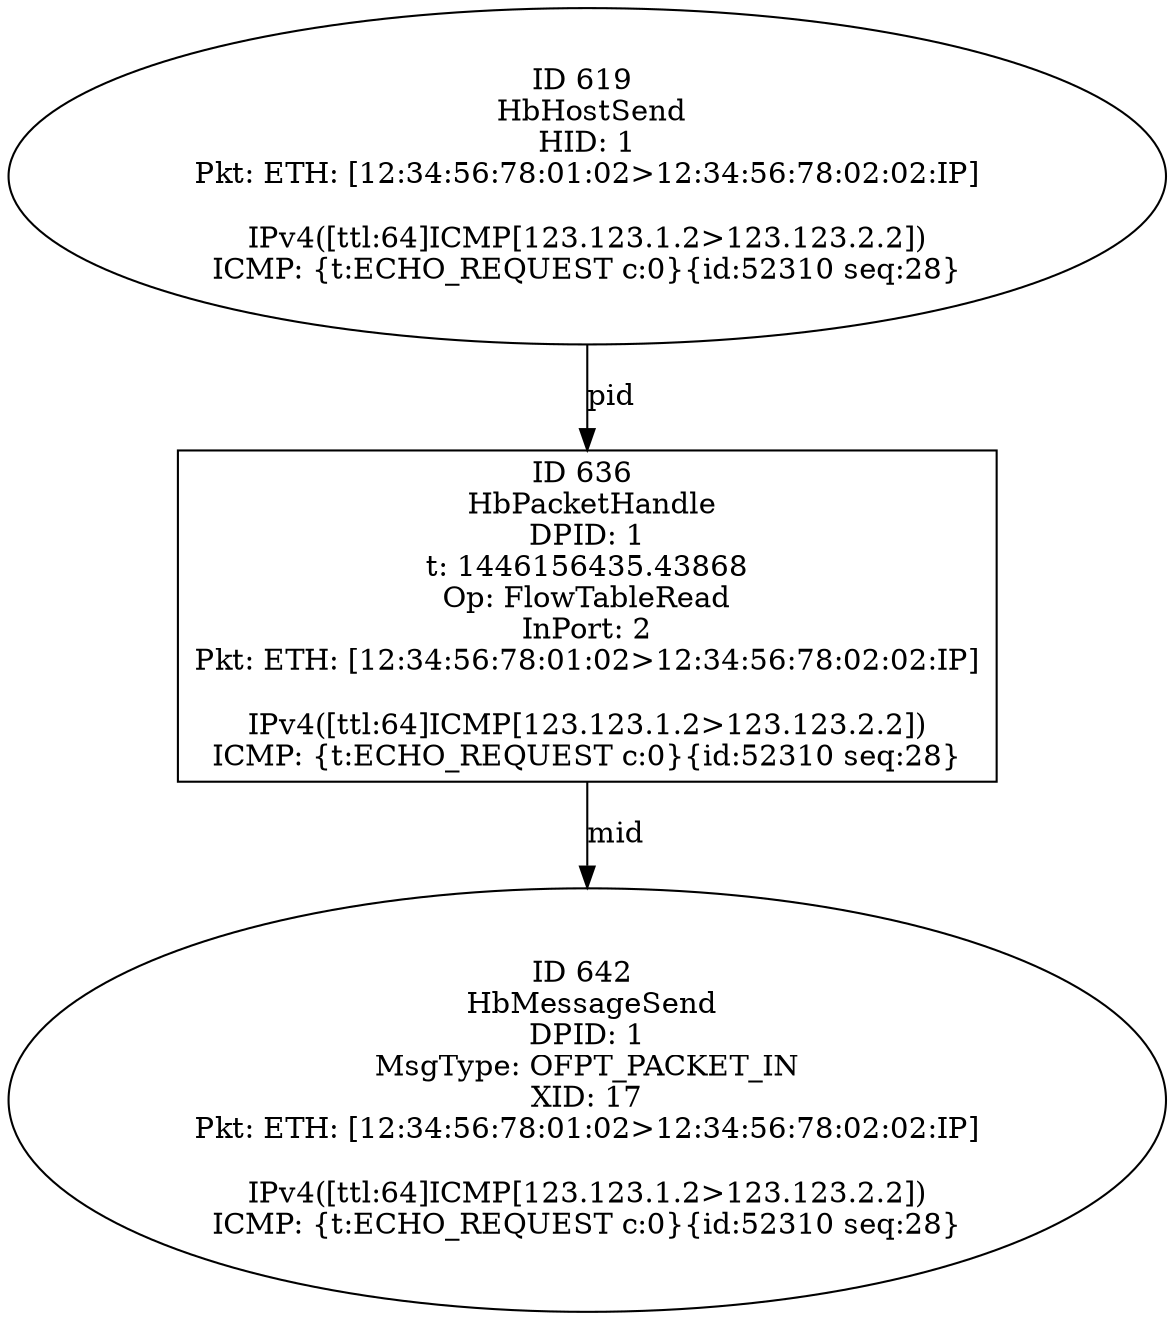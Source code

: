 strict digraph G {
642 [shape=oval, event=<hb_events.HbMessageSend object at 0x10ee1d410>, label="ID 642 
 HbMessageSend
DPID: 1
MsgType: OFPT_PACKET_IN
XID: 17
Pkt: ETH: [12:34:56:78:01:02>12:34:56:78:02:02:IP]

IPv4([ttl:64]ICMP[123.123.1.2>123.123.2.2])
ICMP: {t:ECHO_REQUEST c:0}{id:52310 seq:28}"];
619 [shape=oval, event=<hb_events.HbHostSend object at 0x10ee18950>, label="ID 619 
 HbHostSend
HID: 1
Pkt: ETH: [12:34:56:78:01:02>12:34:56:78:02:02:IP]

IPv4([ttl:64]ICMP[123.123.1.2>123.123.2.2])
ICMP: {t:ECHO_REQUEST c:0}{id:52310 seq:28}"];
636 [shape=box, event=<hb_events.HbPacketHandle object at 0x10ee1f590>, label="ID 636 
 HbPacketHandle
DPID: 1
t: 1446156435.43868
Op: FlowTableRead
InPort: 2
Pkt: ETH: [12:34:56:78:01:02>12:34:56:78:02:02:IP]

IPv4([ttl:64]ICMP[123.123.1.2>123.123.2.2])
ICMP: {t:ECHO_REQUEST c:0}{id:52310 seq:28}"];
619 -> 636  [rel=pid, label=pid];
636 -> 642  [rel=mid, label=mid];
}
